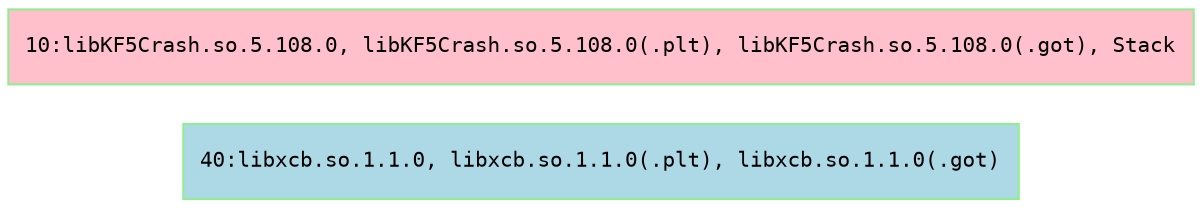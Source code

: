 digraph G {
	graph [rankdir=RL]
	node [color=lightgreen fillcolor=lightblue fontname=Courier fontsize=10 style=filled]
	edge [fontname=Courier]
	node [fontname=Courier shape=record size="6,6"]
	40 [label="40:libxcb.so.1.1.0, libxcb.so.1.1.0(.plt), libxcb.so.1.1.0(.got)" fillcolor=lightblue rank=same]
	10 [label="10:libKF5Crash.so.5.108.0, libKF5Crash.so.5.108.0(.plt), libKF5Crash.so.5.108.0(.got), Stack" fillcolor=pink rank=same]
}
